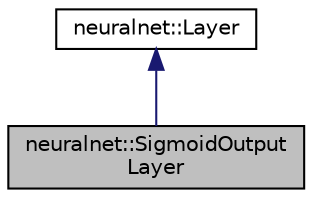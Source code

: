 digraph "neuralnet::SigmoidOutputLayer"
{
  edge [fontname="Helvetica",fontsize="10",labelfontname="Helvetica",labelfontsize="10"];
  node [fontname="Helvetica",fontsize="10",shape=record];
  Node0 [label="neuralnet::SigmoidOutput\lLayer",height=0.2,width=0.4,color="black", fillcolor="grey75", style="filled", fontcolor="black"];
  Node1 -> Node0 [dir="back",color="midnightblue",fontsize="10",style="solid",fontname="Helvetica"];
  Node1 [label="neuralnet::Layer",height=0.2,width=0.4,color="black", fillcolor="white", style="filled",URL="$classneuralnet_1_1Layer.html",tooltip="Abstract base for unit of computation of a network. "];
}
